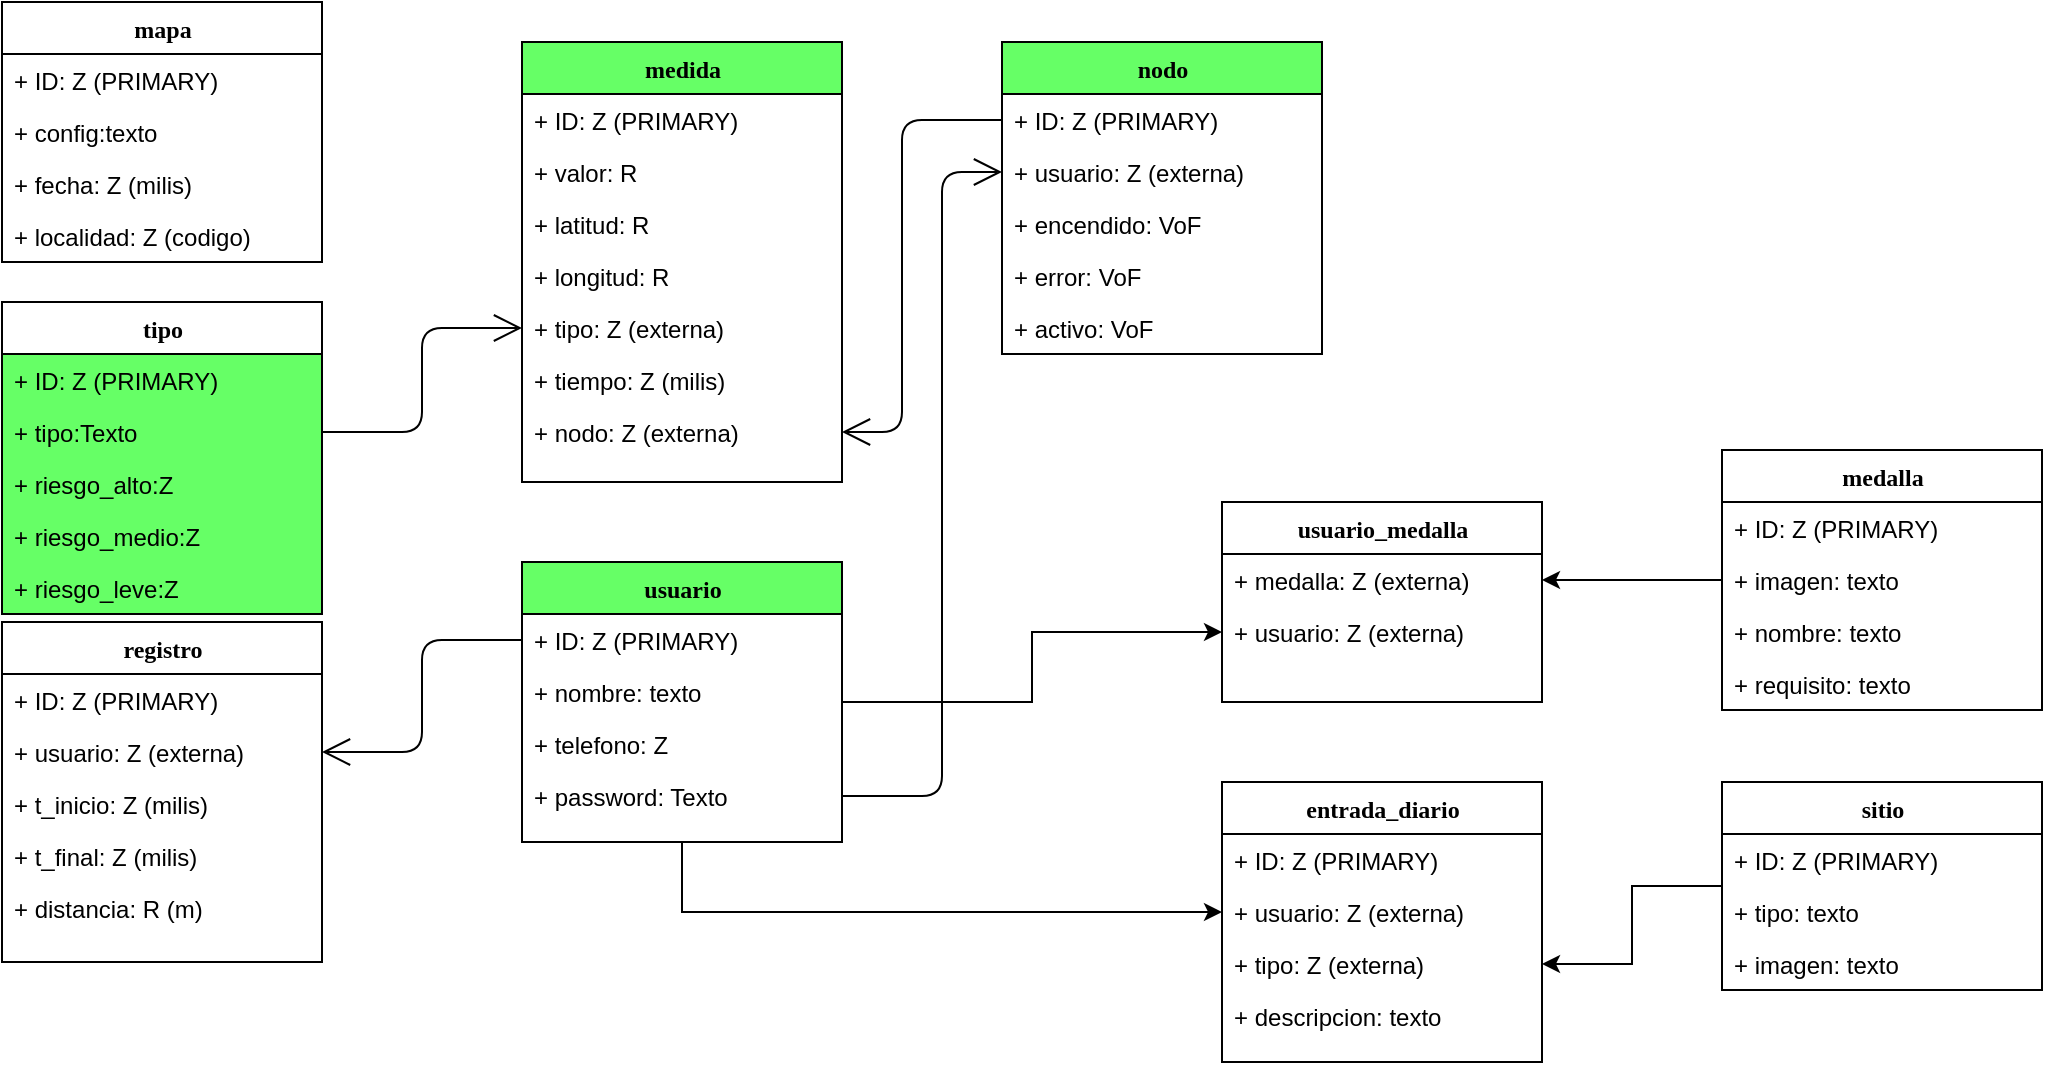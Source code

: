 <mxfile version="12.6.5" type="device"><diagram name="Page-1" id="9f46799a-70d6-7492-0946-bef42562c5a5"><mxGraphModel dx="1021" dy="600" grid="1" gridSize="10" guides="1" tooltips="1" connect="1" arrows="1" fold="1" page="1" pageScale="1" pageWidth="1100" pageHeight="850" background="#ffffff" math="0" shadow="0"><root><mxCell id="0"/><mxCell id="1" parent="0"/><mxCell id="uVbS7Umo1vZhrtxs2cBj-14" style="edgeStyle=orthogonalEdgeStyle;rounded=0;orthogonalLoop=1;jettySize=auto;html=1;entryX=0;entryY=0.5;entryDx=0;entryDy=0;" parent="1" source="78961159f06e98e8-17" target="uVbS7Umo1vZhrtxs2cBj-8" edge="1"><mxGeometry relative="1" as="geometry"/></mxCell><mxCell id="uVbS7Umo1vZhrtxs2cBj-25" style="edgeStyle=orthogonalEdgeStyle;rounded=0;orthogonalLoop=1;jettySize=auto;html=1;entryX=0;entryY=0.5;entryDx=0;entryDy=0;" parent="1" source="78961159f06e98e8-17" target="uVbS7Umo1vZhrtxs2cBj-18" edge="1"><mxGeometry relative="1" as="geometry"/></mxCell><mxCell id="78961159f06e98e8-17" value="usuario" style="swimlane;html=1;fontStyle=1;align=center;verticalAlign=top;childLayout=stackLayout;horizontal=1;startSize=26;horizontalStack=0;resizeParent=1;resizeLast=0;collapsible=1;marginBottom=0;swimlaneFillColor=#ffffff;rounded=0;shadow=0;comic=0;labelBackgroundColor=none;strokeWidth=1;fillColor=#66FF66;fontFamily=Verdana;fontSize=12" parent="1" vertex="1"><mxGeometry x="310" y="330" width="160" height="140" as="geometry"><mxRectangle x="220" y="100" width="100" height="26" as="alternateBounds"/></mxGeometry></mxCell><mxCell id="78961159f06e98e8-21" value="+ ID: Z (PRIMARY)" style="text;html=1;strokeColor=none;fillColor=none;align=left;verticalAlign=top;spacingLeft=4;spacingRight=4;whiteSpace=wrap;overflow=hidden;rotatable=0;points=[[0,0.5],[1,0.5]];portConstraint=eastwest;" parent="78961159f06e98e8-17" vertex="1"><mxGeometry y="26" width="160" height="26" as="geometry"/></mxCell><mxCell id="78961159f06e98e8-23" value="+ nombre: texto" style="text;html=1;strokeColor=none;fillColor=none;align=left;verticalAlign=top;spacingLeft=4;spacingRight=4;whiteSpace=wrap;overflow=hidden;rotatable=0;points=[[0,0.5],[1,0.5]];portConstraint=eastwest;" parent="78961159f06e98e8-17" vertex="1"><mxGeometry y="52" width="160" height="26" as="geometry"/></mxCell><mxCell id="78961159f06e98e8-25" value="+ telefono: Z" style="text;html=1;strokeColor=none;fillColor=none;align=left;verticalAlign=top;spacingLeft=4;spacingRight=4;whiteSpace=wrap;overflow=hidden;rotatable=0;points=[[0,0.5],[1,0.5]];portConstraint=eastwest;" parent="78961159f06e98e8-17" vertex="1"><mxGeometry y="78" width="160" height="26" as="geometry"/></mxCell><mxCell id="78961159f06e98e8-26" value="+ password: Texto" style="text;html=1;strokeColor=none;fillColor=none;align=left;verticalAlign=top;spacingLeft=4;spacingRight=4;whiteSpace=wrap;overflow=hidden;rotatable=0;points=[[0,0.5],[1,0.5]];portConstraint=eastwest;" parent="78961159f06e98e8-17" vertex="1"><mxGeometry y="104" width="160" height="26" as="geometry"/></mxCell><mxCell id="HZK90m8LEk1LWSqlW3u7-1" value="medida" style="swimlane;html=1;fontStyle=1;align=center;verticalAlign=top;childLayout=stackLayout;horizontal=1;startSize=26;horizontalStack=0;resizeParent=1;resizeLast=0;collapsible=1;marginBottom=0;swimlaneFillColor=#ffffff;rounded=0;shadow=0;comic=0;labelBackgroundColor=none;strokeWidth=1;fillColor=#66FF66;fontFamily=Verdana;fontSize=12" parent="1" vertex="1"><mxGeometry x="310" y="70" width="160" height="220" as="geometry"><mxRectangle x="220" y="100" width="100" height="26" as="alternateBounds"/></mxGeometry></mxCell><mxCell id="HZK90m8LEk1LWSqlW3u7-2" value="+ ID: Z (PRIMARY)" style="text;html=1;strokeColor=none;fillColor=none;align=left;verticalAlign=top;spacingLeft=4;spacingRight=4;whiteSpace=wrap;overflow=hidden;rotatable=0;points=[[0,0.5],[1,0.5]];portConstraint=eastwest;" parent="HZK90m8LEk1LWSqlW3u7-1" vertex="1"><mxGeometry y="26" width="160" height="26" as="geometry"/></mxCell><mxCell id="HZK90m8LEk1LWSqlW3u7-3" value="+ valor: R" style="text;html=1;strokeColor=none;fillColor=none;align=left;verticalAlign=top;spacingLeft=4;spacingRight=4;whiteSpace=wrap;overflow=hidden;rotatable=0;points=[[0,0.5],[1,0.5]];portConstraint=eastwest;" parent="HZK90m8LEk1LWSqlW3u7-1" vertex="1"><mxGeometry y="52" width="160" height="26" as="geometry"/></mxCell><mxCell id="HZK90m8LEk1LWSqlW3u7-4" value="+ latitud: R" style="text;html=1;strokeColor=none;fillColor=none;align=left;verticalAlign=top;spacingLeft=4;spacingRight=4;whiteSpace=wrap;overflow=hidden;rotatable=0;points=[[0,0.5],[1,0.5]];portConstraint=eastwest;" parent="HZK90m8LEk1LWSqlW3u7-1" vertex="1"><mxGeometry y="78" width="160" height="26" as="geometry"/></mxCell><mxCell id="HZK90m8LEk1LWSqlW3u7-5" value="+ longitud: R" style="text;html=1;strokeColor=none;fillColor=none;align=left;verticalAlign=top;spacingLeft=4;spacingRight=4;whiteSpace=wrap;overflow=hidden;rotatable=0;points=[[0,0.5],[1,0.5]];portConstraint=eastwest;" parent="HZK90m8LEk1LWSqlW3u7-1" vertex="1"><mxGeometry y="104" width="160" height="26" as="geometry"/></mxCell><mxCell id="HZK90m8LEk1LWSqlW3u7-6" value="+ tipo: Z (externa)" style="text;html=1;strokeColor=none;fillColor=none;align=left;verticalAlign=top;spacingLeft=4;spacingRight=4;whiteSpace=wrap;overflow=hidden;rotatable=0;points=[[0,0.5],[1,0.5]];portConstraint=eastwest;" parent="HZK90m8LEk1LWSqlW3u7-1" vertex="1"><mxGeometry y="130" width="160" height="26" as="geometry"/></mxCell><mxCell id="HZK90m8LEk1LWSqlW3u7-7" value="+ tiempo: Z (milis)" style="text;html=1;strokeColor=none;fillColor=none;align=left;verticalAlign=top;spacingLeft=4;spacingRight=4;whiteSpace=wrap;overflow=hidden;rotatable=0;points=[[0,0.5],[1,0.5]];portConstraint=eastwest;" parent="HZK90m8LEk1LWSqlW3u7-1" vertex="1"><mxGeometry y="156" width="160" height="26" as="geometry"/></mxCell><mxCell id="HZK90m8LEk1LWSqlW3u7-8" value="+ nodo: Z (externa)" style="text;html=1;strokeColor=none;fillColor=none;align=left;verticalAlign=top;spacingLeft=4;spacingRight=4;whiteSpace=wrap;overflow=hidden;rotatable=0;points=[[0,0.5],[1,0.5]];portConstraint=eastwest;" parent="HZK90m8LEk1LWSqlW3u7-1" vertex="1"><mxGeometry y="182" width="160" height="26" as="geometry"/></mxCell><mxCell id="HZK90m8LEk1LWSqlW3u7-9" value="nodo" style="swimlane;html=1;fontStyle=1;align=center;verticalAlign=top;childLayout=stackLayout;horizontal=1;startSize=26;horizontalStack=0;resizeParent=1;resizeLast=0;collapsible=1;marginBottom=0;swimlaneFillColor=#ffffff;rounded=0;shadow=0;comic=0;labelBackgroundColor=none;strokeWidth=1;fillColor=#66FF66;fontFamily=Verdana;fontSize=12" parent="1" vertex="1"><mxGeometry x="550" y="70" width="160" height="156" as="geometry"><mxRectangle x="220" y="100" width="100" height="26" as="alternateBounds"/></mxGeometry></mxCell><mxCell id="HZK90m8LEk1LWSqlW3u7-10" value="+ ID: Z (PRIMARY)" style="text;html=1;strokeColor=none;fillColor=none;align=left;verticalAlign=top;spacingLeft=4;spacingRight=4;whiteSpace=wrap;overflow=hidden;rotatable=0;points=[[0,0.5],[1,0.5]];portConstraint=eastwest;" parent="HZK90m8LEk1LWSqlW3u7-9" vertex="1"><mxGeometry y="26" width="160" height="26" as="geometry"/></mxCell><mxCell id="HZK90m8LEk1LWSqlW3u7-11" value="+ usuario: Z (externa)" style="text;html=1;strokeColor=none;fillColor=none;align=left;verticalAlign=top;spacingLeft=4;spacingRight=4;whiteSpace=wrap;overflow=hidden;rotatable=0;points=[[0,0.5],[1,0.5]];portConstraint=eastwest;" parent="HZK90m8LEk1LWSqlW3u7-9" vertex="1"><mxGeometry y="52" width="160" height="26" as="geometry"/></mxCell><mxCell id="uVbS7Umo1vZhrtxs2cBj-27" value="+ encendido: VoF" style="text;html=1;strokeColor=none;fillColor=none;align=left;verticalAlign=top;spacingLeft=4;spacingRight=4;whiteSpace=wrap;overflow=hidden;rotatable=0;points=[[0,0.5],[1,0.5]];portConstraint=eastwest;" parent="HZK90m8LEk1LWSqlW3u7-9" vertex="1"><mxGeometry y="78" width="160" height="26" as="geometry"/></mxCell><mxCell id="BNuKlGKhkTpjDMYUYdLR-1" value="+ error: VoF" style="text;html=1;strokeColor=none;fillColor=none;align=left;verticalAlign=top;spacingLeft=4;spacingRight=4;whiteSpace=wrap;overflow=hidden;rotatable=0;points=[[0,0.5],[1,0.5]];portConstraint=eastwest;" parent="HZK90m8LEk1LWSqlW3u7-9" vertex="1"><mxGeometry y="104" width="160" height="26" as="geometry"/></mxCell><mxCell id="BNuKlGKhkTpjDMYUYdLR-2" value="+ activo: VoF" style="text;html=1;strokeColor=none;fillColor=none;align=left;verticalAlign=top;spacingLeft=4;spacingRight=4;whiteSpace=wrap;overflow=hidden;rotatable=0;points=[[0,0.5],[1,0.5]];portConstraint=eastwest;" parent="HZK90m8LEk1LWSqlW3u7-9" vertex="1"><mxGeometry y="130" width="160" height="26" as="geometry"/></mxCell><mxCell id="HZK90m8LEk1LWSqlW3u7-17" value="" style="endArrow=open;endFill=1;endSize=12;html=1;exitX=0;exitY=0.5;exitDx=0;exitDy=0;entryX=1;entryY=0.5;entryDx=0;entryDy=0;edgeStyle=orthogonalEdgeStyle;" parent="1" source="HZK90m8LEk1LWSqlW3u7-10" target="HZK90m8LEk1LWSqlW3u7-8" edge="1"><mxGeometry width="160" relative="1" as="geometry"><mxPoint x="540" y="240" as="sourcePoint"/><mxPoint x="700" y="240" as="targetPoint"/><Array as="points"><mxPoint x="500" y="109"/><mxPoint x="500" y="265"/></Array></mxGeometry></mxCell><mxCell id="HZK90m8LEk1LWSqlW3u7-18" value="" style="endArrow=open;endFill=1;endSize=12;html=1;exitX=1;exitY=0.5;exitDx=0;exitDy=0;entryX=0;entryY=0.5;entryDx=0;entryDy=0;strokeColor=#000000;edgeStyle=orthogonalEdgeStyle;" parent="1" source="78961159f06e98e8-26" target="HZK90m8LEk1LWSqlW3u7-11" edge="1"><mxGeometry width="160" relative="1" as="geometry"><mxPoint x="560" y="320" as="sourcePoint"/><mxPoint x="720" y="320" as="targetPoint"/><Array as="points"><mxPoint x="520" y="447"/><mxPoint x="520" y="135"/></Array></mxGeometry></mxCell><mxCell id="HZK90m8LEk1LWSqlW3u7-20" value="registro" style="swimlane;html=1;fontStyle=1;align=center;verticalAlign=top;childLayout=stackLayout;horizontal=1;startSize=26;horizontalStack=0;resizeParent=1;resizeLast=0;collapsible=1;marginBottom=0;swimlaneFillColor=#ffffff;rounded=0;shadow=0;comic=0;labelBackgroundColor=none;strokeWidth=1;fillColor=none;fontFamily=Verdana;fontSize=12" parent="1" vertex="1"><mxGeometry x="50" y="360" width="160" height="170" as="geometry"><mxRectangle x="220" y="100" width="100" height="26" as="alternateBounds"/></mxGeometry></mxCell><mxCell id="HZK90m8LEk1LWSqlW3u7-21" value="+ ID: Z (PRIMARY)" style="text;html=1;strokeColor=none;fillColor=none;align=left;verticalAlign=top;spacingLeft=4;spacingRight=4;whiteSpace=wrap;overflow=hidden;rotatable=0;points=[[0,0.5],[1,0.5]];portConstraint=eastwest;" parent="HZK90m8LEk1LWSqlW3u7-20" vertex="1"><mxGeometry y="26" width="160" height="26" as="geometry"/></mxCell><mxCell id="HZK90m8LEk1LWSqlW3u7-22" value="+ usuario: Z (externa)" style="text;html=1;strokeColor=none;fillColor=none;align=left;verticalAlign=top;spacingLeft=4;spacingRight=4;whiteSpace=wrap;overflow=hidden;rotatable=0;points=[[0,0.5],[1,0.5]];portConstraint=eastwest;" parent="HZK90m8LEk1LWSqlW3u7-20" vertex="1"><mxGeometry y="52" width="160" height="26" as="geometry"/></mxCell><mxCell id="HZK90m8LEk1LWSqlW3u7-23" value="+ t_inicio: Z (milis)" style="text;html=1;strokeColor=none;fillColor=none;align=left;verticalAlign=top;spacingLeft=4;spacingRight=4;whiteSpace=wrap;overflow=hidden;rotatable=0;points=[[0,0.5],[1,0.5]];portConstraint=eastwest;" parent="HZK90m8LEk1LWSqlW3u7-20" vertex="1"><mxGeometry y="78" width="160" height="26" as="geometry"/></mxCell><mxCell id="HZK90m8LEk1LWSqlW3u7-24" value="+ t_final: Z (milis)" style="text;html=1;strokeColor=none;fillColor=none;align=left;verticalAlign=top;spacingLeft=4;spacingRight=4;whiteSpace=wrap;overflow=hidden;rotatable=0;points=[[0,0.5],[1,0.5]];portConstraint=eastwest;" parent="HZK90m8LEk1LWSqlW3u7-20" vertex="1"><mxGeometry y="104" width="160" height="26" as="geometry"/></mxCell><mxCell id="HZK90m8LEk1LWSqlW3u7-25" value="+ distancia: R (m)" style="text;html=1;strokeColor=none;fillColor=none;align=left;verticalAlign=top;spacingLeft=4;spacingRight=4;whiteSpace=wrap;overflow=hidden;rotatable=0;points=[[0,0.5],[1,0.5]];portConstraint=eastwest;" parent="HZK90m8LEk1LWSqlW3u7-20" vertex="1"><mxGeometry y="130" width="160" height="26" as="geometry"/></mxCell><mxCell id="HZK90m8LEk1LWSqlW3u7-29" value="" style="endArrow=open;endFill=1;endSize=12;html=1;strokeColor=#000000;exitX=0;exitY=0.5;exitDx=0;exitDy=0;entryX=1;entryY=0.5;entryDx=0;entryDy=0;edgeStyle=orthogonalEdgeStyle;" parent="1" source="78961159f06e98e8-21" target="HZK90m8LEk1LWSqlW3u7-22" edge="1"><mxGeometry width="160" relative="1" as="geometry"><mxPoint x="200" y="250" as="sourcePoint"/><mxPoint x="190" y="369" as="targetPoint"/></mxGeometry></mxCell><mxCell id="h5c2ayuYWAzfhqu8dNoo-2" value="tipo" style="swimlane;html=1;fontStyle=1;align=center;verticalAlign=top;childLayout=stackLayout;horizontal=1;startSize=26;horizontalStack=0;resizeParent=1;resizeLast=0;collapsible=1;marginBottom=0;swimlaneFillColor=#66FF66;rounded=0;shadow=0;comic=0;labelBackgroundColor=none;strokeWidth=1;fillColor=none;fontFamily=Verdana;fontSize=12" parent="1" vertex="1"><mxGeometry x="50" y="200" width="160" height="156" as="geometry"><mxRectangle x="220" y="100" width="100" height="26" as="alternateBounds"/></mxGeometry></mxCell><mxCell id="h5c2ayuYWAzfhqu8dNoo-3" value="+ ID: Z (PRIMARY)" style="text;html=1;strokeColor=none;fillColor=none;align=left;verticalAlign=top;spacingLeft=4;spacingRight=4;whiteSpace=wrap;overflow=hidden;rotatable=0;points=[[0,0.5],[1,0.5]];portConstraint=eastwest;" parent="h5c2ayuYWAzfhqu8dNoo-2" vertex="1"><mxGeometry y="26" width="160" height="26" as="geometry"/></mxCell><mxCell id="h5c2ayuYWAzfhqu8dNoo-4" value="+ tipo:Texto" style="text;html=1;strokeColor=none;fillColor=none;align=left;verticalAlign=top;spacingLeft=4;spacingRight=4;whiteSpace=wrap;overflow=hidden;rotatable=0;points=[[0,0.5],[1,0.5]];portConstraint=eastwest;" parent="h5c2ayuYWAzfhqu8dNoo-2" vertex="1"><mxGeometry y="52" width="160" height="26" as="geometry"/></mxCell><mxCell id="jqEttwm6RqT9-Q28TmS8-6" value="+ riesgo_alto:Z" style="text;html=1;strokeColor=none;fillColor=none;align=left;verticalAlign=top;spacingLeft=4;spacingRight=4;whiteSpace=wrap;overflow=hidden;rotatable=0;points=[[0,0.5],[1,0.5]];portConstraint=eastwest;" vertex="1" parent="h5c2ayuYWAzfhqu8dNoo-2"><mxGeometry y="78" width="160" height="26" as="geometry"/></mxCell><mxCell id="jqEttwm6RqT9-Q28TmS8-4" value="+ riesgo_medio:Z" style="text;html=1;strokeColor=none;fillColor=none;align=left;verticalAlign=top;spacingLeft=4;spacingRight=4;whiteSpace=wrap;overflow=hidden;rotatable=0;points=[[0,0.5],[1,0.5]];portConstraint=eastwest;" vertex="1" parent="h5c2ayuYWAzfhqu8dNoo-2"><mxGeometry y="104" width="160" height="26" as="geometry"/></mxCell><mxCell id="jqEttwm6RqT9-Q28TmS8-5" value="+ riesgo_leve:Z" style="text;html=1;strokeColor=none;fillColor=none;align=left;verticalAlign=top;spacingLeft=4;spacingRight=4;whiteSpace=wrap;overflow=hidden;rotatable=0;points=[[0,0.5],[1,0.5]];portConstraint=eastwest;" vertex="1" parent="h5c2ayuYWAzfhqu8dNoo-2"><mxGeometry y="130" width="160" height="26" as="geometry"/></mxCell><mxCell id="h5c2ayuYWAzfhqu8dNoo-5" value="" style="endArrow=open;html=1;exitX=1;exitY=0.5;exitDx=0;exitDy=0;entryX=0;entryY=0.5;entryDx=0;entryDy=0;edgeStyle=orthogonalEdgeStyle;endFill=0;endSize=12;" parent="1" source="h5c2ayuYWAzfhqu8dNoo-4" target="HZK90m8LEk1LWSqlW3u7-6" edge="1"><mxGeometry width="50" height="50" relative="1" as="geometry"><mxPoint x="210" y="310" as="sourcePoint"/><mxPoint x="260" y="260" as="targetPoint"/></mxGeometry></mxCell><mxCell id="h5c2ayuYWAzfhqu8dNoo-6" value="mapa" style="swimlane;html=1;fontStyle=1;align=center;verticalAlign=top;childLayout=stackLayout;horizontal=1;startSize=26;horizontalStack=0;resizeParent=1;resizeLast=0;collapsible=1;marginBottom=0;swimlaneFillColor=#ffffff;rounded=0;shadow=0;comic=0;labelBackgroundColor=none;strokeWidth=1;fillColor=none;fontFamily=Verdana;fontSize=12" parent="1" vertex="1"><mxGeometry x="50" y="50" width="160" height="130" as="geometry"><mxRectangle x="220" y="100" width="100" height="26" as="alternateBounds"/></mxGeometry></mxCell><mxCell id="h5c2ayuYWAzfhqu8dNoo-7" value="+ ID: Z (PRIMARY)" style="text;html=1;strokeColor=none;fillColor=none;align=left;verticalAlign=top;spacingLeft=4;spacingRight=4;whiteSpace=wrap;overflow=hidden;rotatable=0;points=[[0,0.5],[1,0.5]];portConstraint=eastwest;" parent="h5c2ayuYWAzfhqu8dNoo-6" vertex="1"><mxGeometry y="26" width="160" height="26" as="geometry"/></mxCell><mxCell id="h5c2ayuYWAzfhqu8dNoo-8" value="+ config:texto" style="text;html=1;strokeColor=none;fillColor=none;align=left;verticalAlign=top;spacingLeft=4;spacingRight=4;whiteSpace=wrap;overflow=hidden;rotatable=0;points=[[0,0.5],[1,0.5]];portConstraint=eastwest;" parent="h5c2ayuYWAzfhqu8dNoo-6" vertex="1"><mxGeometry y="52" width="160" height="26" as="geometry"/></mxCell><mxCell id="h5c2ayuYWAzfhqu8dNoo-9" value="+ fecha: Z (milis)" style="text;html=1;strokeColor=none;fillColor=none;align=left;verticalAlign=top;spacingLeft=4;spacingRight=4;whiteSpace=wrap;overflow=hidden;rotatable=0;points=[[0,0.5],[1,0.5]];portConstraint=eastwest;" parent="h5c2ayuYWAzfhqu8dNoo-6" vertex="1"><mxGeometry y="78" width="160" height="26" as="geometry"/></mxCell><mxCell id="h5c2ayuYWAzfhqu8dNoo-10" value="+ localidad: Z (codigo)" style="text;html=1;strokeColor=none;fillColor=none;align=left;verticalAlign=top;spacingLeft=4;spacingRight=4;whiteSpace=wrap;overflow=hidden;rotatable=0;points=[[0,0.5],[1,0.5]];portConstraint=eastwest;" parent="h5c2ayuYWAzfhqu8dNoo-6" vertex="1"><mxGeometry y="104" width="160" height="26" as="geometry"/></mxCell><mxCell id="uVbS7Umo1vZhrtxs2cBj-12" style="edgeStyle=orthogonalEdgeStyle;rounded=0;orthogonalLoop=1;jettySize=auto;html=1;entryX=1;entryY=0.5;entryDx=0;entryDy=0;" parent="1" source="uVbS7Umo1vZhrtxs2cBj-1" target="uVbS7Umo1vZhrtxs2cBj-7" edge="1"><mxGeometry relative="1" as="geometry"/></mxCell><mxCell id="uVbS7Umo1vZhrtxs2cBj-1" value="medalla" style="swimlane;html=1;fontStyle=1;align=center;verticalAlign=top;childLayout=stackLayout;horizontal=1;startSize=26;horizontalStack=0;resizeParent=1;resizeLast=0;collapsible=1;marginBottom=0;swimlaneFillColor=#ffffff;rounded=0;shadow=0;comic=0;labelBackgroundColor=none;strokeWidth=1;fillColor=none;fontFamily=Verdana;fontSize=12" parent="1" vertex="1"><mxGeometry x="910" y="274" width="160" height="130" as="geometry"><mxRectangle x="220" y="100" width="100" height="26" as="alternateBounds"/></mxGeometry></mxCell><mxCell id="uVbS7Umo1vZhrtxs2cBj-2" value="+ ID: Z (PRIMARY)" style="text;html=1;strokeColor=none;fillColor=none;align=left;verticalAlign=top;spacingLeft=4;spacingRight=4;whiteSpace=wrap;overflow=hidden;rotatable=0;points=[[0,0.5],[1,0.5]];portConstraint=eastwest;" parent="uVbS7Umo1vZhrtxs2cBj-1" vertex="1"><mxGeometry y="26" width="160" height="26" as="geometry"/></mxCell><mxCell id="uVbS7Umo1vZhrtxs2cBj-15" value="+ imagen: texto" style="text;html=1;strokeColor=none;fillColor=none;align=left;verticalAlign=top;spacingLeft=4;spacingRight=4;whiteSpace=wrap;overflow=hidden;rotatable=0;points=[[0,0.5],[1,0.5]];portConstraint=eastwest;" parent="uVbS7Umo1vZhrtxs2cBj-1" vertex="1"><mxGeometry y="52" width="160" height="26" as="geometry"/></mxCell><mxCell id="uVbS7Umo1vZhrtxs2cBj-3" value="+ nombre: texto" style="text;html=1;strokeColor=none;fillColor=none;align=left;verticalAlign=top;spacingLeft=4;spacingRight=4;whiteSpace=wrap;overflow=hidden;rotatable=0;points=[[0,0.5],[1,0.5]];portConstraint=eastwest;" parent="uVbS7Umo1vZhrtxs2cBj-1" vertex="1"><mxGeometry y="78" width="160" height="26" as="geometry"/></mxCell><mxCell id="uVbS7Umo1vZhrtxs2cBj-5" value="+ requisito: texto" style="text;html=1;strokeColor=none;fillColor=none;align=left;verticalAlign=top;spacingLeft=4;spacingRight=4;whiteSpace=wrap;overflow=hidden;rotatable=0;points=[[0,0.5],[1,0.5]];portConstraint=eastwest;" parent="uVbS7Umo1vZhrtxs2cBj-1" vertex="1"><mxGeometry y="104" width="160" height="26" as="geometry"/></mxCell><mxCell id="uVbS7Umo1vZhrtxs2cBj-6" value="usuario_medalla" style="swimlane;html=1;fontStyle=1;align=center;verticalAlign=top;childLayout=stackLayout;horizontal=1;startSize=26;horizontalStack=0;resizeParent=1;resizeLast=0;collapsible=1;marginBottom=0;swimlaneFillColor=#ffffff;rounded=0;shadow=0;comic=0;labelBackgroundColor=none;strokeWidth=1;fillColor=none;fontFamily=Verdana;fontSize=12" parent="1" vertex="1"><mxGeometry x="660" y="300" width="160" height="100" as="geometry"><mxRectangle x="220" y="100" width="100" height="26" as="alternateBounds"/></mxGeometry></mxCell><mxCell id="uVbS7Umo1vZhrtxs2cBj-7" value="+ medalla: Z (externa)" style="text;html=1;strokeColor=none;fillColor=none;align=left;verticalAlign=top;spacingLeft=4;spacingRight=4;whiteSpace=wrap;overflow=hidden;rotatable=0;points=[[0,0.5],[1,0.5]];portConstraint=eastwest;" parent="uVbS7Umo1vZhrtxs2cBj-6" vertex="1"><mxGeometry y="26" width="160" height="26" as="geometry"/></mxCell><mxCell id="uVbS7Umo1vZhrtxs2cBj-8" value="+ usuario: Z (externa)" style="text;html=1;strokeColor=none;fillColor=none;align=left;verticalAlign=top;spacingLeft=4;spacingRight=4;whiteSpace=wrap;overflow=hidden;rotatable=0;points=[[0,0.5],[1,0.5]];portConstraint=eastwest;" parent="uVbS7Umo1vZhrtxs2cBj-6" vertex="1"><mxGeometry y="52" width="160" height="26" as="geometry"/></mxCell><mxCell id="uVbS7Umo1vZhrtxs2cBj-16" value="entrada_diario" style="swimlane;html=1;fontStyle=1;align=center;verticalAlign=top;childLayout=stackLayout;horizontal=1;startSize=26;horizontalStack=0;resizeParent=1;resizeLast=0;collapsible=1;marginBottom=0;swimlaneFillColor=#ffffff;rounded=0;shadow=0;comic=0;labelBackgroundColor=none;strokeWidth=1;fillColor=none;fontFamily=Verdana;fontSize=12" parent="1" vertex="1"><mxGeometry x="660" y="440" width="160" height="140" as="geometry"><mxRectangle x="220" y="100" width="100" height="26" as="alternateBounds"/></mxGeometry></mxCell><mxCell id="uVbS7Umo1vZhrtxs2cBj-17" value="+ ID: Z (PRIMARY)" style="text;html=1;strokeColor=none;fillColor=none;align=left;verticalAlign=top;spacingLeft=4;spacingRight=4;whiteSpace=wrap;overflow=hidden;rotatable=0;points=[[0,0.5],[1,0.5]];portConstraint=eastwest;" parent="uVbS7Umo1vZhrtxs2cBj-16" vertex="1"><mxGeometry y="26" width="160" height="26" as="geometry"/></mxCell><mxCell id="uVbS7Umo1vZhrtxs2cBj-18" value="+ usuario: Z (externa)" style="text;html=1;strokeColor=none;fillColor=none;align=left;verticalAlign=top;spacingLeft=4;spacingRight=4;whiteSpace=wrap;overflow=hidden;rotatable=0;points=[[0,0.5],[1,0.5]];portConstraint=eastwest;" parent="uVbS7Umo1vZhrtxs2cBj-16" vertex="1"><mxGeometry y="52" width="160" height="26" as="geometry"/></mxCell><mxCell id="uVbS7Umo1vZhrtxs2cBj-19" value="+ tipo: Z (externa)" style="text;html=1;strokeColor=none;fillColor=none;align=left;verticalAlign=top;spacingLeft=4;spacingRight=4;whiteSpace=wrap;overflow=hidden;rotatable=0;points=[[0,0.5],[1,0.5]];portConstraint=eastwest;" parent="uVbS7Umo1vZhrtxs2cBj-16" vertex="1"><mxGeometry y="78" width="160" height="26" as="geometry"/></mxCell><mxCell id="uVbS7Umo1vZhrtxs2cBj-20" value="+ descripcion: texto" style="text;html=1;strokeColor=none;fillColor=none;align=left;verticalAlign=top;spacingLeft=4;spacingRight=4;whiteSpace=wrap;overflow=hidden;rotatable=0;points=[[0,0.5],[1,0.5]];portConstraint=eastwest;" parent="uVbS7Umo1vZhrtxs2cBj-16" vertex="1"><mxGeometry y="104" width="160" height="26" as="geometry"/></mxCell><mxCell id="uVbS7Umo1vZhrtxs2cBj-24" style="edgeStyle=orthogonalEdgeStyle;rounded=0;orthogonalLoop=1;jettySize=auto;html=1;entryX=1;entryY=0.5;entryDx=0;entryDy=0;" parent="1" source="uVbS7Umo1vZhrtxs2cBj-21" target="uVbS7Umo1vZhrtxs2cBj-19" edge="1"><mxGeometry relative="1" as="geometry"/></mxCell><mxCell id="uVbS7Umo1vZhrtxs2cBj-21" value="sitio" style="swimlane;html=1;fontStyle=1;align=center;verticalAlign=top;childLayout=stackLayout;horizontal=1;startSize=26;horizontalStack=0;resizeParent=1;resizeLast=0;collapsible=1;marginBottom=0;swimlaneFillColor=#ffffff;rounded=0;shadow=0;comic=0;labelBackgroundColor=none;strokeWidth=1;fillColor=none;fontFamily=Verdana;fontSize=12" parent="1" vertex="1"><mxGeometry x="910" y="440" width="160" height="104" as="geometry"><mxRectangle x="220" y="100" width="100" height="26" as="alternateBounds"/></mxGeometry></mxCell><mxCell id="uVbS7Umo1vZhrtxs2cBj-22" value="+ ID: Z (PRIMARY)" style="text;html=1;strokeColor=none;fillColor=none;align=left;verticalAlign=top;spacingLeft=4;spacingRight=4;whiteSpace=wrap;overflow=hidden;rotatable=0;points=[[0,0.5],[1,0.5]];portConstraint=eastwest;" parent="uVbS7Umo1vZhrtxs2cBj-21" vertex="1"><mxGeometry y="26" width="160" height="26" as="geometry"/></mxCell><mxCell id="uVbS7Umo1vZhrtxs2cBj-23" value="+ tipo: texto" style="text;html=1;strokeColor=none;fillColor=none;align=left;verticalAlign=top;spacingLeft=4;spacingRight=4;whiteSpace=wrap;overflow=hidden;rotatable=0;points=[[0,0.5],[1,0.5]];portConstraint=eastwest;" parent="uVbS7Umo1vZhrtxs2cBj-21" vertex="1"><mxGeometry y="52" width="160" height="26" as="geometry"/></mxCell><mxCell id="uVbS7Umo1vZhrtxs2cBj-26" value="+ imagen: texto" style="text;html=1;strokeColor=none;fillColor=none;align=left;verticalAlign=top;spacingLeft=4;spacingRight=4;whiteSpace=wrap;overflow=hidden;rotatable=0;points=[[0,0.5],[1,0.5]];portConstraint=eastwest;" parent="uVbS7Umo1vZhrtxs2cBj-21" vertex="1"><mxGeometry y="78" width="160" height="26" as="geometry"/></mxCell></root></mxGraphModel></diagram></mxfile>